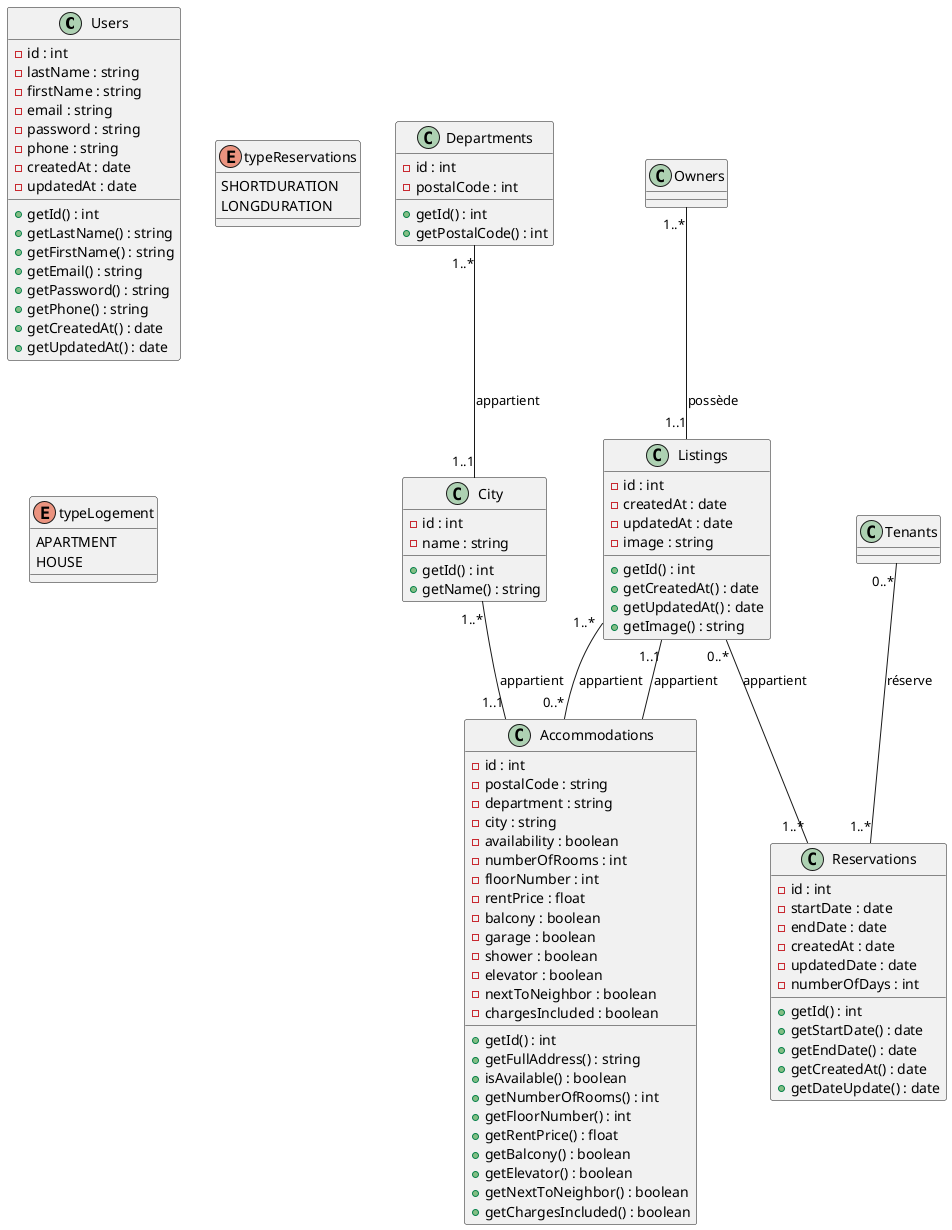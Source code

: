 @startuml DIAGRAMMECLASS

  class Users {
  - id : int
  - lastName : string
  - firstName : string
  - email : string
  - password : string
  - phone : string
  - createdAt : date
  - updatedAt : date


  + getId() : int
  + getLastName() : string
  + getFirstName() : string
  + getEmail() : string
  + getPassword() : string
  + getPhone() : string
  + getCreatedAt() : date
  + getUpdatedAt() : date

}

class Reservations {
  - id : int
  - startDate : date
  - endDate : date
  - createdAt : date
  - updatedDate : date
  - numberOfDays : int

  + getId() : int
  + getStartDate() : date
  + getEndDate() : date
  + getCreatedAt() : date
  + getDateUpdate() : date
}

enum typeReservations {
  SHORTDURATION
  LONGDURATION
}

class Listings {
  - id : int
  - createdAt : date
  - updatedAt : date
  - image : string


  + getId() : int
  + getCreatedAt() : date
  + getUpdatedAt() : date
  + getImage() : string
}

class Accommodations {
  - id : int
  - postalCode : string
  - department : string
  - city : string
  - availability : boolean
  - numberOfRooms : int
  - floorNumber : int
  - rentPrice : float
  - balcony : boolean
  - garage : boolean
  - shower : boolean
  - elevator : boolean
  - nextToNeighbor : boolean
  - chargesIncluded : boolean
  
  + getId() : int
  + getFullAddress() : string
  + isAvailable() : boolean
  + getNumberOfRooms() : int
  + getFloorNumber() : int
  + getRentPrice() : float
  + getBalcony() : boolean
  + getElevator() : boolean
  + getNextToNeighbor() : boolean
  + getChargesIncluded() : boolean
  }
enum typeLogement {
  APARTMENT
  HOUSE
}

class Departments {
    - id : int
    - postalCode : int

    + getId() : int
    + getPostalCode() : int
}
class City {
    - id : int
    - name : string

    + getId() : int
    + getName() : string
}
Tenants"0..*" -- "1..*"Reservations: réserve
Owners"1..*" -- "1..1"Listings: possède
Listings"0..*" -- "1..*"Reservations: appartient
Listings"1..*" -- "0..*"Accommodations: appartient
Listings"1..1" -- Accommodations: appartient
Departments"1..*" -- "1..1"City: appartient
City"1..*" -- "1..1"Accommodations: appartient
    
@enduml